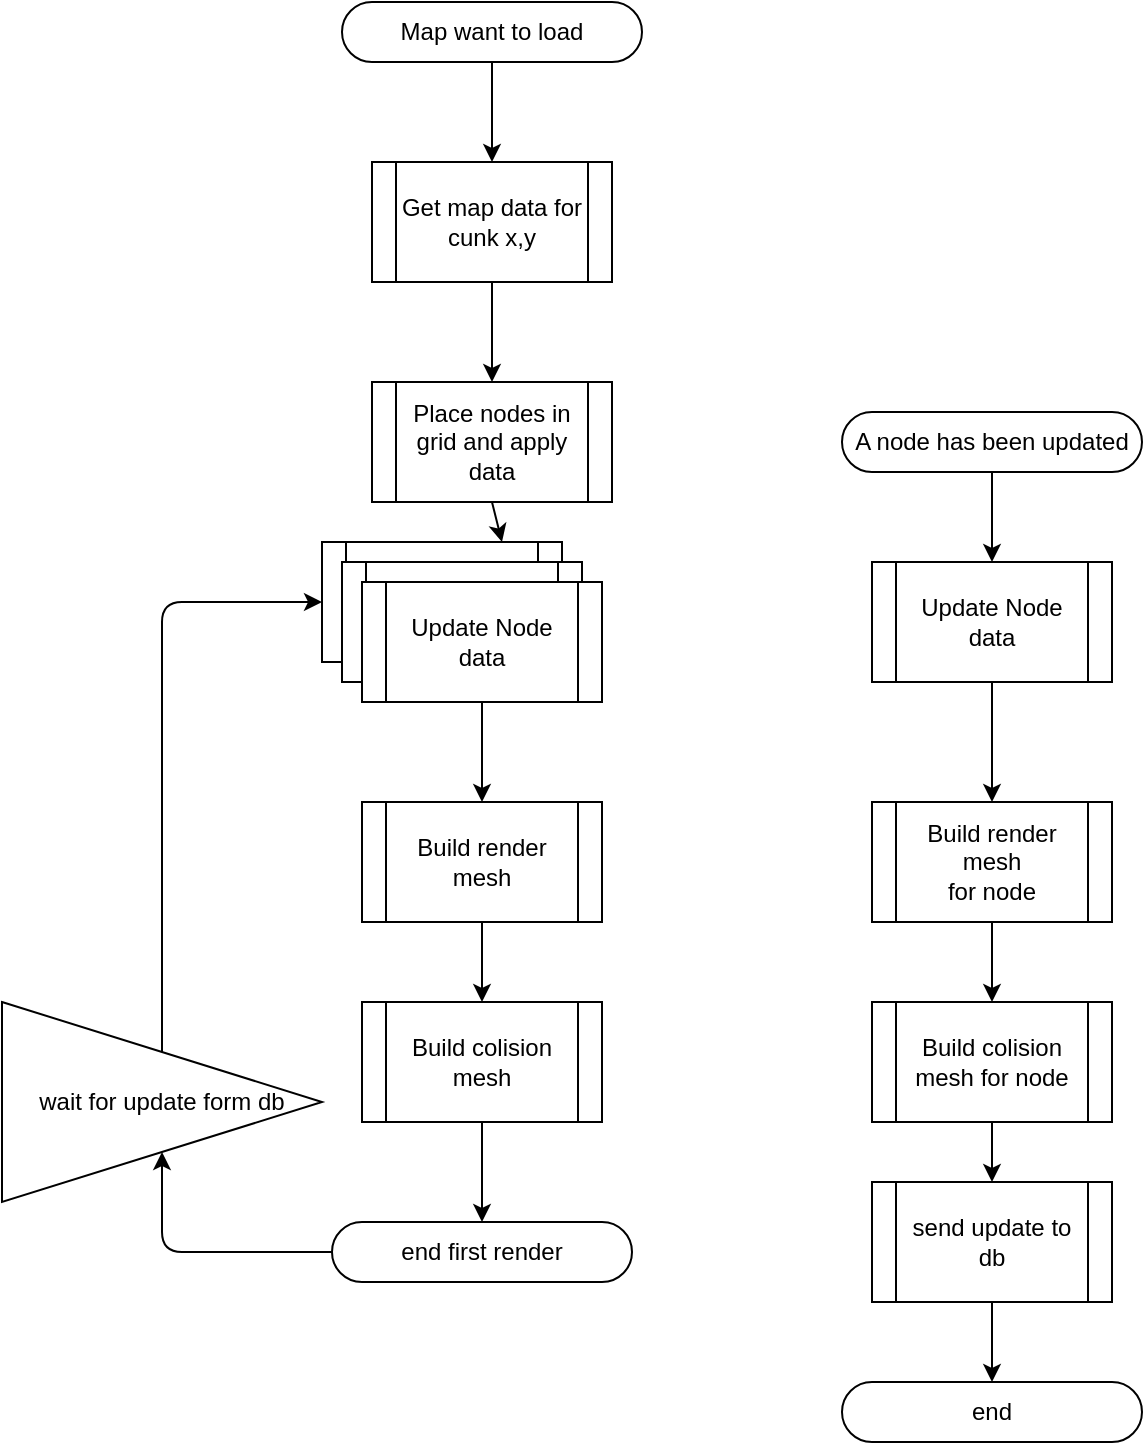<mxfile>
    <diagram id="WhMVY6h9qLsl7XHQPll8" name="Page-1">
        <mxGraphModel dx="1664" dy="957" grid="1" gridSize="10" guides="1" tooltips="1" connect="1" arrows="1" fold="1" page="1" pageScale="1" pageWidth="850" pageHeight="1100" math="0" shadow="0">
            <root>
                <mxCell id="0"/>
                <mxCell id="1" parent="0"/>
                <mxCell id="3" style="edgeStyle=none;html=1;entryX=0.5;entryY=0;entryDx=0;entryDy=0;" edge="1" parent="1" source="2" target="4">
                    <mxGeometry relative="1" as="geometry">
                        <mxPoint x="425" y="210" as="targetPoint"/>
                    </mxGeometry>
                </mxCell>
                <mxCell id="2" value="Map want to load" style="html=1;dashed=0;whiteSpace=wrap;shape=mxgraph.dfd.start" vertex="1" parent="1">
                    <mxGeometry x="350" y="70" width="150" height="30" as="geometry"/>
                </mxCell>
                <mxCell id="7" style="edgeStyle=none;html=1;" edge="1" parent="1" source="4" target="6">
                    <mxGeometry relative="1" as="geometry"/>
                </mxCell>
                <mxCell id="4" value="Get map data for cunk x,y" style="shape=process;whiteSpace=wrap;html=1;backgroundOutline=1;" vertex="1" parent="1">
                    <mxGeometry x="365" y="150" width="120" height="60" as="geometry"/>
                </mxCell>
                <mxCell id="12" style="edgeStyle=none;html=1;exitX=0.5;exitY=1;exitDx=0;exitDy=0;entryX=0.75;entryY=0;entryDx=0;entryDy=0;" edge="1" parent="1" source="6" target="8">
                    <mxGeometry relative="1" as="geometry"/>
                </mxCell>
                <mxCell id="6" value="Place nodes in grid and apply data" style="shape=process;whiteSpace=wrap;html=1;backgroundOutline=1;" vertex="1" parent="1">
                    <mxGeometry x="365" y="260" width="120" height="60" as="geometry"/>
                </mxCell>
                <mxCell id="8" value="" style="shape=process;whiteSpace=wrap;html=1;backgroundOutline=1;" vertex="1" parent="1">
                    <mxGeometry x="340" y="340" width="120" height="60" as="geometry"/>
                </mxCell>
                <mxCell id="9" value="" style="shape=process;whiteSpace=wrap;html=1;backgroundOutline=1;" vertex="1" parent="1">
                    <mxGeometry x="350" y="350" width="120" height="60" as="geometry"/>
                </mxCell>
                <mxCell id="13" style="edgeStyle=none;html=1;exitX=0.5;exitY=1;exitDx=0;exitDy=0;entryX=0.5;entryY=0;entryDx=0;entryDy=0;" edge="1" parent="1" source="10" target="16">
                    <mxGeometry relative="1" as="geometry">
                        <mxPoint x="420" y="470" as="targetPoint"/>
                    </mxGeometry>
                </mxCell>
                <mxCell id="10" value="Update Node data" style="shape=process;whiteSpace=wrap;html=1;backgroundOutline=1;" vertex="1" parent="1">
                    <mxGeometry x="360" y="360" width="120" height="60" as="geometry"/>
                </mxCell>
                <mxCell id="18" style="edgeStyle=none;html=1;exitX=0.5;exitY=1;exitDx=0;exitDy=0;entryX=0.5;entryY=0;entryDx=0;entryDy=0;" edge="1" parent="1" source="16" target="17">
                    <mxGeometry relative="1" as="geometry"/>
                </mxCell>
                <mxCell id="16" value="Build render mesh" style="shape=process;whiteSpace=wrap;html=1;backgroundOutline=1;" vertex="1" parent="1">
                    <mxGeometry x="360" y="470" width="120" height="60" as="geometry"/>
                </mxCell>
                <mxCell id="20" style="edgeStyle=none;html=1;exitX=0.5;exitY=1;exitDx=0;exitDy=0;" edge="1" parent="1" source="17" target="19">
                    <mxGeometry relative="1" as="geometry"/>
                </mxCell>
                <mxCell id="17" value="Build colision mesh" style="shape=process;whiteSpace=wrap;html=1;backgroundOutline=1;" vertex="1" parent="1">
                    <mxGeometry x="360" y="570" width="120" height="60" as="geometry"/>
                </mxCell>
                <mxCell id="32" style="edgeStyle=orthogonalEdgeStyle;html=1;exitX=0;exitY=0.5;exitDx=0;exitDy=0;exitPerimeter=0;entryX=0.5;entryY=1;entryDx=0;entryDy=0;" edge="1" parent="1" source="19" target="33">
                    <mxGeometry relative="1" as="geometry">
                        <mxPoint x="220" y="695" as="targetPoint"/>
                    </mxGeometry>
                </mxCell>
                <mxCell id="19" value="end first render" style="html=1;dashed=0;whiteSpace=wrap;shape=mxgraph.dfd.start" vertex="1" parent="1">
                    <mxGeometry x="345" y="680" width="150" height="30" as="geometry"/>
                </mxCell>
                <mxCell id="23" style="edgeStyle=none;html=1;entryX=0.5;entryY=0;entryDx=0;entryDy=0;" edge="1" parent="1" source="21" target="22">
                    <mxGeometry relative="1" as="geometry"/>
                </mxCell>
                <mxCell id="21" value="A node has been updated" style="html=1;dashed=0;whiteSpace=wrap;shape=mxgraph.dfd.start" vertex="1" parent="1">
                    <mxGeometry x="600" y="275" width="150" height="30" as="geometry"/>
                </mxCell>
                <mxCell id="29" style="edgeStyle=none;html=1;entryX=0.5;entryY=0;entryDx=0;entryDy=0;" edge="1" parent="1" source="22" target="24">
                    <mxGeometry relative="1" as="geometry"/>
                </mxCell>
                <mxCell id="22" value="Update Node data" style="shape=process;whiteSpace=wrap;html=1;backgroundOutline=1;" vertex="1" parent="1">
                    <mxGeometry x="615" y="350" width="120" height="60" as="geometry"/>
                </mxCell>
                <mxCell id="28" style="edgeStyle=none;html=1;entryX=0.5;entryY=0;entryDx=0;entryDy=0;" edge="1" parent="1" source="24" target="25">
                    <mxGeometry relative="1" as="geometry"/>
                </mxCell>
                <mxCell id="24" value="Build render mesh&lt;br&gt;for node" style="shape=process;whiteSpace=wrap;html=1;backgroundOutline=1;" vertex="1" parent="1">
                    <mxGeometry x="615" y="470" width="120" height="60" as="geometry"/>
                </mxCell>
                <mxCell id="27" style="edgeStyle=none;html=1;entryX=0.5;entryY=0;entryDx=0;entryDy=0;" edge="1" parent="1" source="25" target="26">
                    <mxGeometry relative="1" as="geometry"/>
                </mxCell>
                <mxCell id="25" value="Build colision mesh for node" style="shape=process;whiteSpace=wrap;html=1;backgroundOutline=1;" vertex="1" parent="1">
                    <mxGeometry x="615" y="570" width="120" height="60" as="geometry"/>
                </mxCell>
                <mxCell id="26" value="send update to db" style="shape=process;whiteSpace=wrap;html=1;backgroundOutline=1;" vertex="1" parent="1">
                    <mxGeometry x="615" y="660" width="120" height="60" as="geometry"/>
                </mxCell>
                <mxCell id="30" value="end" style="html=1;dashed=0;whiteSpace=wrap;shape=mxgraph.dfd.start" vertex="1" parent="1">
                    <mxGeometry x="600" y="760" width="150" height="30" as="geometry"/>
                </mxCell>
                <mxCell id="31" style="edgeStyle=none;html=1;entryX=0.5;entryY=0.5;entryDx=0;entryDy=-15;entryPerimeter=0;" edge="1" parent="1" source="26" target="30">
                    <mxGeometry relative="1" as="geometry"/>
                </mxCell>
                <mxCell id="34" style="edgeStyle=orthogonalEdgeStyle;html=1;entryX=0;entryY=0.5;entryDx=0;entryDy=0;" edge="1" parent="1" source="33" target="8">
                    <mxGeometry relative="1" as="geometry"/>
                </mxCell>
                <mxCell id="33" value="wait for update form db" style="triangle;whiteSpace=wrap;html=1;" vertex="1" parent="1">
                    <mxGeometry x="180" y="570" width="160" height="100" as="geometry"/>
                </mxCell>
            </root>
        </mxGraphModel>
    </diagram>
</mxfile>